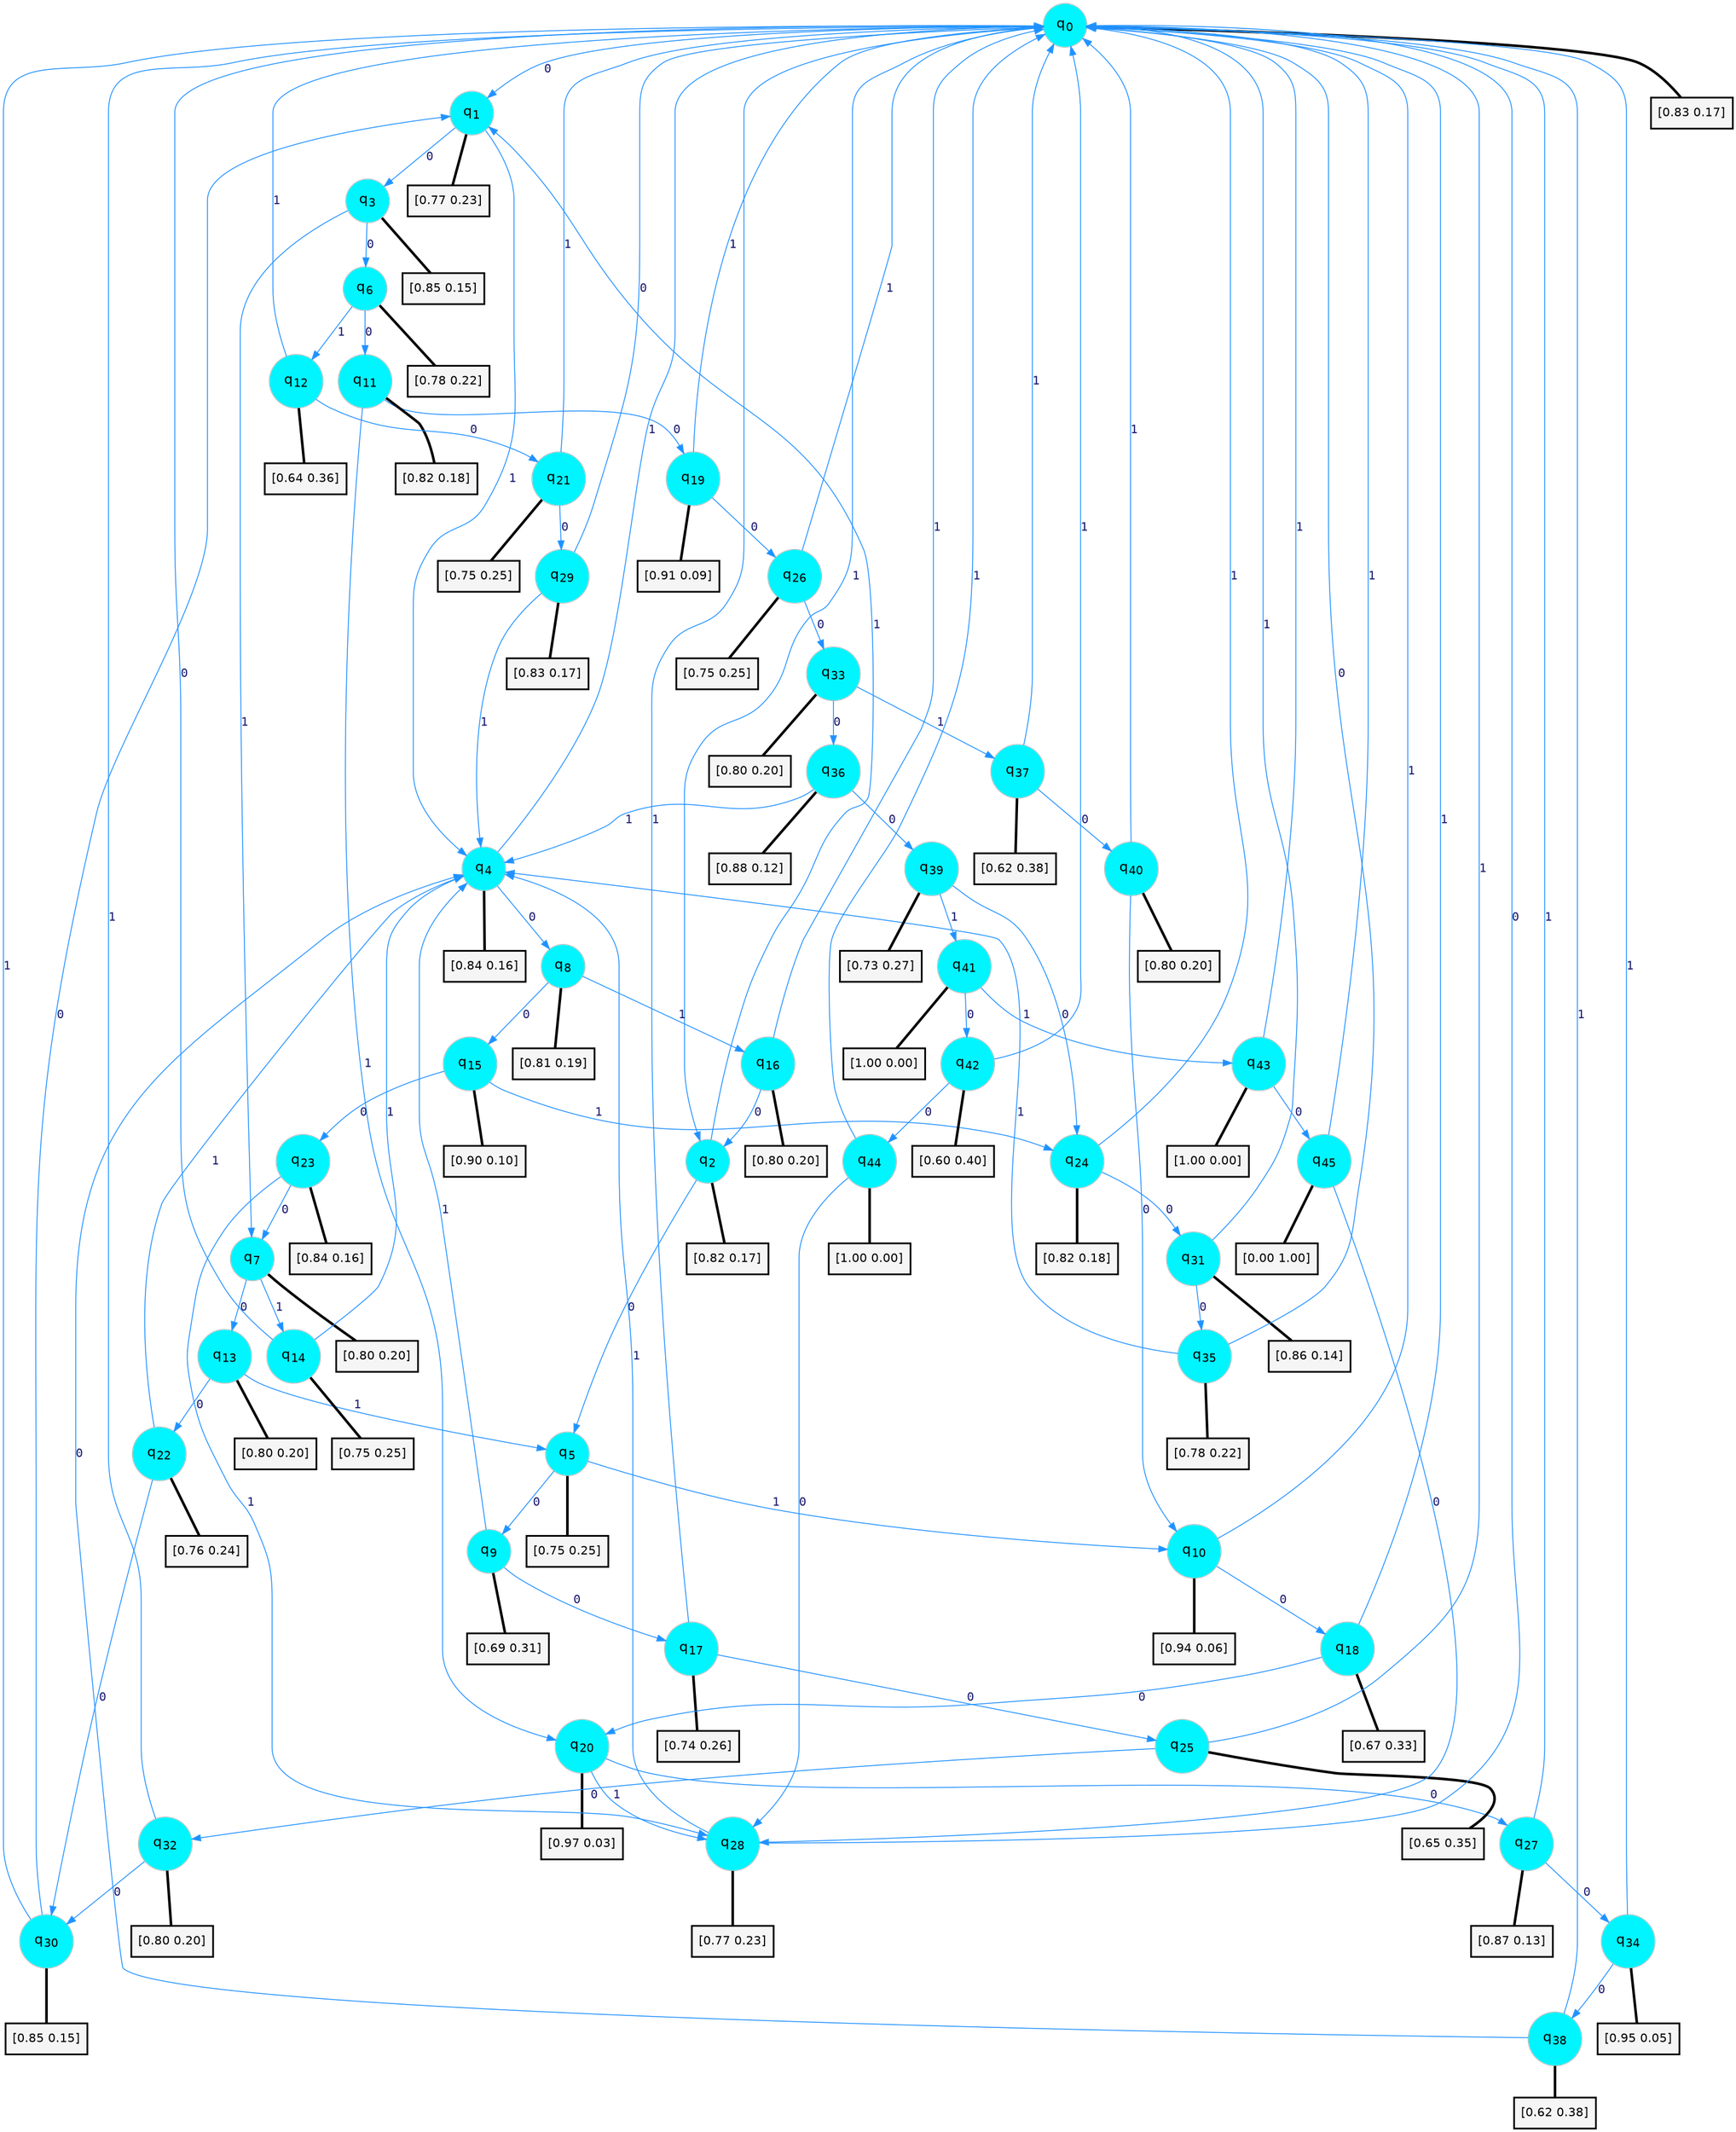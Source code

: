 digraph G {
graph [
bgcolor=transparent, dpi=300, rankdir=TD, size="40,25"];
node [
color=gray, fillcolor=turquoise1, fontcolor=black, fontname=Helvetica, fontsize=16, fontweight=bold, shape=circle, style=filled];
edge [
arrowsize=1, color=dodgerblue1, fontcolor=midnightblue, fontname=courier, fontweight=bold, penwidth=1, style=solid, weight=20];
0[label=<q<SUB>0</SUB>>];
1[label=<q<SUB>1</SUB>>];
2[label=<q<SUB>2</SUB>>];
3[label=<q<SUB>3</SUB>>];
4[label=<q<SUB>4</SUB>>];
5[label=<q<SUB>5</SUB>>];
6[label=<q<SUB>6</SUB>>];
7[label=<q<SUB>7</SUB>>];
8[label=<q<SUB>8</SUB>>];
9[label=<q<SUB>9</SUB>>];
10[label=<q<SUB>10</SUB>>];
11[label=<q<SUB>11</SUB>>];
12[label=<q<SUB>12</SUB>>];
13[label=<q<SUB>13</SUB>>];
14[label=<q<SUB>14</SUB>>];
15[label=<q<SUB>15</SUB>>];
16[label=<q<SUB>16</SUB>>];
17[label=<q<SUB>17</SUB>>];
18[label=<q<SUB>18</SUB>>];
19[label=<q<SUB>19</SUB>>];
20[label=<q<SUB>20</SUB>>];
21[label=<q<SUB>21</SUB>>];
22[label=<q<SUB>22</SUB>>];
23[label=<q<SUB>23</SUB>>];
24[label=<q<SUB>24</SUB>>];
25[label=<q<SUB>25</SUB>>];
26[label=<q<SUB>26</SUB>>];
27[label=<q<SUB>27</SUB>>];
28[label=<q<SUB>28</SUB>>];
29[label=<q<SUB>29</SUB>>];
30[label=<q<SUB>30</SUB>>];
31[label=<q<SUB>31</SUB>>];
32[label=<q<SUB>32</SUB>>];
33[label=<q<SUB>33</SUB>>];
34[label=<q<SUB>34</SUB>>];
35[label=<q<SUB>35</SUB>>];
36[label=<q<SUB>36</SUB>>];
37[label=<q<SUB>37</SUB>>];
38[label=<q<SUB>38</SUB>>];
39[label=<q<SUB>39</SUB>>];
40[label=<q<SUB>40</SUB>>];
41[label=<q<SUB>41</SUB>>];
42[label=<q<SUB>42</SUB>>];
43[label=<q<SUB>43</SUB>>];
44[label=<q<SUB>44</SUB>>];
45[label=<q<SUB>45</SUB>>];
46[label="[0.83 0.17]", shape=box,fontcolor=black, fontname=Helvetica, fontsize=14, penwidth=2, fillcolor=whitesmoke,color=black];
47[label="[0.77 0.23]", shape=box,fontcolor=black, fontname=Helvetica, fontsize=14, penwidth=2, fillcolor=whitesmoke,color=black];
48[label="[0.82 0.17]", shape=box,fontcolor=black, fontname=Helvetica, fontsize=14, penwidth=2, fillcolor=whitesmoke,color=black];
49[label="[0.85 0.15]", shape=box,fontcolor=black, fontname=Helvetica, fontsize=14, penwidth=2, fillcolor=whitesmoke,color=black];
50[label="[0.84 0.16]", shape=box,fontcolor=black, fontname=Helvetica, fontsize=14, penwidth=2, fillcolor=whitesmoke,color=black];
51[label="[0.75 0.25]", shape=box,fontcolor=black, fontname=Helvetica, fontsize=14, penwidth=2, fillcolor=whitesmoke,color=black];
52[label="[0.78 0.22]", shape=box,fontcolor=black, fontname=Helvetica, fontsize=14, penwidth=2, fillcolor=whitesmoke,color=black];
53[label="[0.80 0.20]", shape=box,fontcolor=black, fontname=Helvetica, fontsize=14, penwidth=2, fillcolor=whitesmoke,color=black];
54[label="[0.81 0.19]", shape=box,fontcolor=black, fontname=Helvetica, fontsize=14, penwidth=2, fillcolor=whitesmoke,color=black];
55[label="[0.69 0.31]", shape=box,fontcolor=black, fontname=Helvetica, fontsize=14, penwidth=2, fillcolor=whitesmoke,color=black];
56[label="[0.94 0.06]", shape=box,fontcolor=black, fontname=Helvetica, fontsize=14, penwidth=2, fillcolor=whitesmoke,color=black];
57[label="[0.82 0.18]", shape=box,fontcolor=black, fontname=Helvetica, fontsize=14, penwidth=2, fillcolor=whitesmoke,color=black];
58[label="[0.64 0.36]", shape=box,fontcolor=black, fontname=Helvetica, fontsize=14, penwidth=2, fillcolor=whitesmoke,color=black];
59[label="[0.80 0.20]", shape=box,fontcolor=black, fontname=Helvetica, fontsize=14, penwidth=2, fillcolor=whitesmoke,color=black];
60[label="[0.75 0.25]", shape=box,fontcolor=black, fontname=Helvetica, fontsize=14, penwidth=2, fillcolor=whitesmoke,color=black];
61[label="[0.90 0.10]", shape=box,fontcolor=black, fontname=Helvetica, fontsize=14, penwidth=2, fillcolor=whitesmoke,color=black];
62[label="[0.80 0.20]", shape=box,fontcolor=black, fontname=Helvetica, fontsize=14, penwidth=2, fillcolor=whitesmoke,color=black];
63[label="[0.74 0.26]", shape=box,fontcolor=black, fontname=Helvetica, fontsize=14, penwidth=2, fillcolor=whitesmoke,color=black];
64[label="[0.67 0.33]", shape=box,fontcolor=black, fontname=Helvetica, fontsize=14, penwidth=2, fillcolor=whitesmoke,color=black];
65[label="[0.91 0.09]", shape=box,fontcolor=black, fontname=Helvetica, fontsize=14, penwidth=2, fillcolor=whitesmoke,color=black];
66[label="[0.97 0.03]", shape=box,fontcolor=black, fontname=Helvetica, fontsize=14, penwidth=2, fillcolor=whitesmoke,color=black];
67[label="[0.75 0.25]", shape=box,fontcolor=black, fontname=Helvetica, fontsize=14, penwidth=2, fillcolor=whitesmoke,color=black];
68[label="[0.76 0.24]", shape=box,fontcolor=black, fontname=Helvetica, fontsize=14, penwidth=2, fillcolor=whitesmoke,color=black];
69[label="[0.84 0.16]", shape=box,fontcolor=black, fontname=Helvetica, fontsize=14, penwidth=2, fillcolor=whitesmoke,color=black];
70[label="[0.82 0.18]", shape=box,fontcolor=black, fontname=Helvetica, fontsize=14, penwidth=2, fillcolor=whitesmoke,color=black];
71[label="[0.65 0.35]", shape=box,fontcolor=black, fontname=Helvetica, fontsize=14, penwidth=2, fillcolor=whitesmoke,color=black];
72[label="[0.75 0.25]", shape=box,fontcolor=black, fontname=Helvetica, fontsize=14, penwidth=2, fillcolor=whitesmoke,color=black];
73[label="[0.87 0.13]", shape=box,fontcolor=black, fontname=Helvetica, fontsize=14, penwidth=2, fillcolor=whitesmoke,color=black];
74[label="[0.77 0.23]", shape=box,fontcolor=black, fontname=Helvetica, fontsize=14, penwidth=2, fillcolor=whitesmoke,color=black];
75[label="[0.83 0.17]", shape=box,fontcolor=black, fontname=Helvetica, fontsize=14, penwidth=2, fillcolor=whitesmoke,color=black];
76[label="[0.85 0.15]", shape=box,fontcolor=black, fontname=Helvetica, fontsize=14, penwidth=2, fillcolor=whitesmoke,color=black];
77[label="[0.86 0.14]", shape=box,fontcolor=black, fontname=Helvetica, fontsize=14, penwidth=2, fillcolor=whitesmoke,color=black];
78[label="[0.80 0.20]", shape=box,fontcolor=black, fontname=Helvetica, fontsize=14, penwidth=2, fillcolor=whitesmoke,color=black];
79[label="[0.80 0.20]", shape=box,fontcolor=black, fontname=Helvetica, fontsize=14, penwidth=2, fillcolor=whitesmoke,color=black];
80[label="[0.95 0.05]", shape=box,fontcolor=black, fontname=Helvetica, fontsize=14, penwidth=2, fillcolor=whitesmoke,color=black];
81[label="[0.78 0.22]", shape=box,fontcolor=black, fontname=Helvetica, fontsize=14, penwidth=2, fillcolor=whitesmoke,color=black];
82[label="[0.88 0.12]", shape=box,fontcolor=black, fontname=Helvetica, fontsize=14, penwidth=2, fillcolor=whitesmoke,color=black];
83[label="[0.62 0.38]", shape=box,fontcolor=black, fontname=Helvetica, fontsize=14, penwidth=2, fillcolor=whitesmoke,color=black];
84[label="[0.62 0.38]", shape=box,fontcolor=black, fontname=Helvetica, fontsize=14, penwidth=2, fillcolor=whitesmoke,color=black];
85[label="[0.73 0.27]", shape=box,fontcolor=black, fontname=Helvetica, fontsize=14, penwidth=2, fillcolor=whitesmoke,color=black];
86[label="[0.80 0.20]", shape=box,fontcolor=black, fontname=Helvetica, fontsize=14, penwidth=2, fillcolor=whitesmoke,color=black];
87[label="[1.00 0.00]", shape=box,fontcolor=black, fontname=Helvetica, fontsize=14, penwidth=2, fillcolor=whitesmoke,color=black];
88[label="[0.60 0.40]", shape=box,fontcolor=black, fontname=Helvetica, fontsize=14, penwidth=2, fillcolor=whitesmoke,color=black];
89[label="[1.00 0.00]", shape=box,fontcolor=black, fontname=Helvetica, fontsize=14, penwidth=2, fillcolor=whitesmoke,color=black];
90[label="[1.00 0.00]", shape=box,fontcolor=black, fontname=Helvetica, fontsize=14, penwidth=2, fillcolor=whitesmoke,color=black];
91[label="[0.00 1.00]", shape=box,fontcolor=black, fontname=Helvetica, fontsize=14, penwidth=2, fillcolor=whitesmoke,color=black];
0->1 [label=0];
0->2 [label=1];
0->46 [arrowhead=none, penwidth=3,color=black];
1->3 [label=0];
1->4 [label=1];
1->47 [arrowhead=none, penwidth=3,color=black];
2->5 [label=0];
2->1 [label=1];
2->48 [arrowhead=none, penwidth=3,color=black];
3->6 [label=0];
3->7 [label=1];
3->49 [arrowhead=none, penwidth=3,color=black];
4->8 [label=0];
4->0 [label=1];
4->50 [arrowhead=none, penwidth=3,color=black];
5->9 [label=0];
5->10 [label=1];
5->51 [arrowhead=none, penwidth=3,color=black];
6->11 [label=0];
6->12 [label=1];
6->52 [arrowhead=none, penwidth=3,color=black];
7->13 [label=0];
7->14 [label=1];
7->53 [arrowhead=none, penwidth=3,color=black];
8->15 [label=0];
8->16 [label=1];
8->54 [arrowhead=none, penwidth=3,color=black];
9->17 [label=0];
9->4 [label=1];
9->55 [arrowhead=none, penwidth=3,color=black];
10->18 [label=0];
10->0 [label=1];
10->56 [arrowhead=none, penwidth=3,color=black];
11->19 [label=0];
11->20 [label=1];
11->57 [arrowhead=none, penwidth=3,color=black];
12->21 [label=0];
12->0 [label=1];
12->58 [arrowhead=none, penwidth=3,color=black];
13->22 [label=0];
13->5 [label=1];
13->59 [arrowhead=none, penwidth=3,color=black];
14->0 [label=0];
14->4 [label=1];
14->60 [arrowhead=none, penwidth=3,color=black];
15->23 [label=0];
15->24 [label=1];
15->61 [arrowhead=none, penwidth=3,color=black];
16->2 [label=0];
16->0 [label=1];
16->62 [arrowhead=none, penwidth=3,color=black];
17->25 [label=0];
17->0 [label=1];
17->63 [arrowhead=none, penwidth=3,color=black];
18->20 [label=0];
18->0 [label=1];
18->64 [arrowhead=none, penwidth=3,color=black];
19->26 [label=0];
19->0 [label=1];
19->65 [arrowhead=none, penwidth=3,color=black];
20->27 [label=0];
20->28 [label=1];
20->66 [arrowhead=none, penwidth=3,color=black];
21->29 [label=0];
21->0 [label=1];
21->67 [arrowhead=none, penwidth=3,color=black];
22->30 [label=0];
22->4 [label=1];
22->68 [arrowhead=none, penwidth=3,color=black];
23->7 [label=0];
23->28 [label=1];
23->69 [arrowhead=none, penwidth=3,color=black];
24->31 [label=0];
24->0 [label=1];
24->70 [arrowhead=none, penwidth=3,color=black];
25->32 [label=0];
25->0 [label=1];
25->71 [arrowhead=none, penwidth=3,color=black];
26->33 [label=0];
26->0 [label=1];
26->72 [arrowhead=none, penwidth=3,color=black];
27->34 [label=0];
27->0 [label=1];
27->73 [arrowhead=none, penwidth=3,color=black];
28->0 [label=0];
28->4 [label=1];
28->74 [arrowhead=none, penwidth=3,color=black];
29->0 [label=0];
29->4 [label=1];
29->75 [arrowhead=none, penwidth=3,color=black];
30->1 [label=0];
30->0 [label=1];
30->76 [arrowhead=none, penwidth=3,color=black];
31->35 [label=0];
31->0 [label=1];
31->77 [arrowhead=none, penwidth=3,color=black];
32->30 [label=0];
32->0 [label=1];
32->78 [arrowhead=none, penwidth=3,color=black];
33->36 [label=0];
33->37 [label=1];
33->79 [arrowhead=none, penwidth=3,color=black];
34->38 [label=0];
34->0 [label=1];
34->80 [arrowhead=none, penwidth=3,color=black];
35->0 [label=0];
35->4 [label=1];
35->81 [arrowhead=none, penwidth=3,color=black];
36->39 [label=0];
36->4 [label=1];
36->82 [arrowhead=none, penwidth=3,color=black];
37->40 [label=0];
37->0 [label=1];
37->83 [arrowhead=none, penwidth=3,color=black];
38->4 [label=0];
38->0 [label=1];
38->84 [arrowhead=none, penwidth=3,color=black];
39->24 [label=0];
39->41 [label=1];
39->85 [arrowhead=none, penwidth=3,color=black];
40->10 [label=0];
40->0 [label=1];
40->86 [arrowhead=none, penwidth=3,color=black];
41->42 [label=0];
41->43 [label=1];
41->87 [arrowhead=none, penwidth=3,color=black];
42->44 [label=0];
42->0 [label=1];
42->88 [arrowhead=none, penwidth=3,color=black];
43->45 [label=0];
43->0 [label=1];
43->89 [arrowhead=none, penwidth=3,color=black];
44->28 [label=0];
44->0 [label=1];
44->90 [arrowhead=none, penwidth=3,color=black];
45->28 [label=0];
45->0 [label=1];
45->91 [arrowhead=none, penwidth=3,color=black];
}
